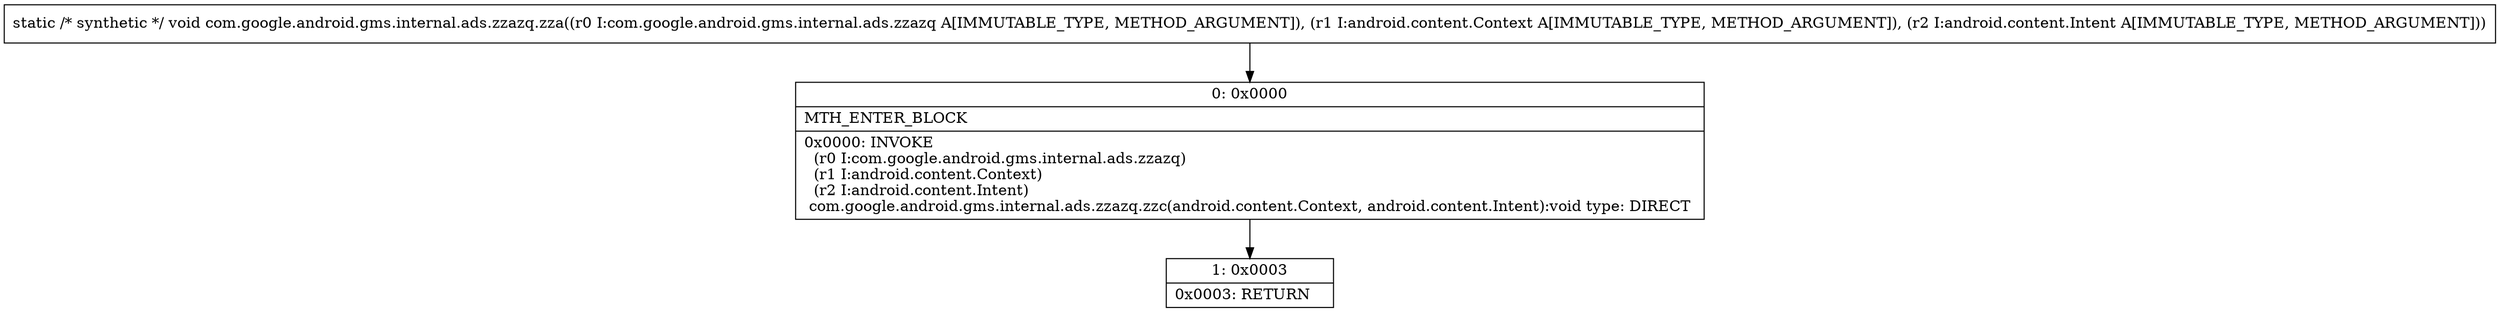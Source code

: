 digraph "CFG forcom.google.android.gms.internal.ads.zzazq.zza(Lcom\/google\/android\/gms\/internal\/ads\/zzazq;Landroid\/content\/Context;Landroid\/content\/Intent;)V" {
Node_0 [shape=record,label="{0\:\ 0x0000|MTH_ENTER_BLOCK\l|0x0000: INVOKE  \l  (r0 I:com.google.android.gms.internal.ads.zzazq)\l  (r1 I:android.content.Context)\l  (r2 I:android.content.Intent)\l com.google.android.gms.internal.ads.zzazq.zzc(android.content.Context, android.content.Intent):void type: DIRECT \l}"];
Node_1 [shape=record,label="{1\:\ 0x0003|0x0003: RETURN   \l}"];
MethodNode[shape=record,label="{static \/* synthetic *\/ void com.google.android.gms.internal.ads.zzazq.zza((r0 I:com.google.android.gms.internal.ads.zzazq A[IMMUTABLE_TYPE, METHOD_ARGUMENT]), (r1 I:android.content.Context A[IMMUTABLE_TYPE, METHOD_ARGUMENT]), (r2 I:android.content.Intent A[IMMUTABLE_TYPE, METHOD_ARGUMENT])) }"];
MethodNode -> Node_0;
Node_0 -> Node_1;
}

